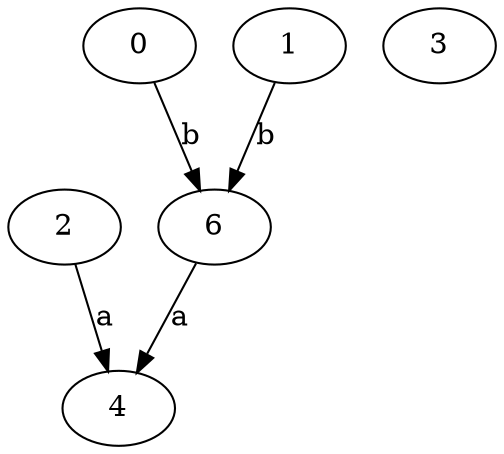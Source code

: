 strict digraph  {
2;
0;
3;
4;
1;
6;
2 -> 4  [label=a];
0 -> 6  [label=b];
1 -> 6  [label=b];
6 -> 4  [label=a];
}
